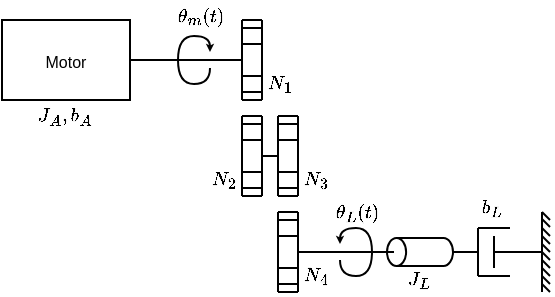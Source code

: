 <mxfile version="24.7.17">
  <diagram name="Page-1" id="2FFD3u_KHKUIrxKHSx97">
    <mxGraphModel dx="457" dy="242" grid="1" gridSize="2" guides="1" tooltips="1" connect="1" arrows="1" fold="1" page="1" pageScale="1" pageWidth="850" pageHeight="1100" background="none" math="1" shadow="0">
      <root>
        <mxCell id="0" />
        <mxCell id="1" parent="0" />
        <mxCell id="3f9o9FAvJz_zB1DB4lKE-58" style="edgeStyle=orthogonalEdgeStyle;rounded=0;orthogonalLoop=1;jettySize=auto;html=1;exitX=1;exitY=0.5;exitDx=0;exitDy=0;endArrow=none;endFill=0;" edge="1" parent="1" source="3f9o9FAvJz_zB1DB4lKE-1">
          <mxGeometry relative="1" as="geometry">
            <mxPoint x="360" y="140.034" as="targetPoint" />
          </mxGeometry>
        </mxCell>
        <mxCell id="3f9o9FAvJz_zB1DB4lKE-1" value="&lt;font style=&quot;font-size: 8px;&quot;&gt;Motor&lt;/font&gt;" style="rounded=0;whiteSpace=wrap;html=1;" vertex="1" parent="1">
          <mxGeometry x="240" y="120" width="64" height="40" as="geometry" />
        </mxCell>
        <mxCell id="3f9o9FAvJz_zB1DB4lKE-29" value="" style="endArrow=none;html=1;rounded=0;" edge="1" parent="1">
          <mxGeometry width="50" height="50" relative="1" as="geometry">
            <mxPoint x="360" y="160" as="sourcePoint" />
            <mxPoint x="360" y="120" as="targetPoint" />
          </mxGeometry>
        </mxCell>
        <mxCell id="3f9o9FAvJz_zB1DB4lKE-30" value="" style="endArrow=none;html=1;rounded=0;" edge="1" parent="1">
          <mxGeometry width="50" height="50" relative="1" as="geometry">
            <mxPoint x="370" y="160" as="sourcePoint" />
            <mxPoint x="370" y="120" as="targetPoint" />
          </mxGeometry>
        </mxCell>
        <mxCell id="3f9o9FAvJz_zB1DB4lKE-31" value="" style="endArrow=none;html=1;rounded=0;" edge="1" parent="1">
          <mxGeometry width="50" height="50" relative="1" as="geometry">
            <mxPoint x="370" y="160" as="sourcePoint" />
            <mxPoint x="360" y="160" as="targetPoint" />
          </mxGeometry>
        </mxCell>
        <mxCell id="3f9o9FAvJz_zB1DB4lKE-32" value="" style="endArrow=none;html=1;rounded=0;" edge="1" parent="1">
          <mxGeometry width="50" height="50" relative="1" as="geometry">
            <mxPoint x="370" y="120" as="sourcePoint" />
            <mxPoint x="360" y="120" as="targetPoint" />
          </mxGeometry>
        </mxCell>
        <mxCell id="3f9o9FAvJz_zB1DB4lKE-33" value="" style="endArrow=none;html=1;rounded=0;" edge="1" parent="1">
          <mxGeometry width="50" height="50" relative="1" as="geometry">
            <mxPoint x="360" y="132" as="sourcePoint" />
            <mxPoint x="370" y="132" as="targetPoint" />
          </mxGeometry>
        </mxCell>
        <mxCell id="3f9o9FAvJz_zB1DB4lKE-34" value="" style="endArrow=none;html=1;rounded=0;" edge="1" parent="1">
          <mxGeometry width="50" height="50" relative="1" as="geometry">
            <mxPoint x="360" y="156" as="sourcePoint" />
            <mxPoint x="370" y="156" as="targetPoint" />
          </mxGeometry>
        </mxCell>
        <mxCell id="3f9o9FAvJz_zB1DB4lKE-35" value="" style="endArrow=none;html=1;rounded=0;" edge="1" parent="1">
          <mxGeometry width="50" height="50" relative="1" as="geometry">
            <mxPoint x="360" y="124" as="sourcePoint" />
            <mxPoint x="370" y="124" as="targetPoint" />
          </mxGeometry>
        </mxCell>
        <mxCell id="3f9o9FAvJz_zB1DB4lKE-36" value="" style="endArrow=none;html=1;rounded=0;" edge="1" parent="1">
          <mxGeometry width="50" height="50" relative="1" as="geometry">
            <mxPoint x="360" y="208" as="sourcePoint" />
            <mxPoint x="360" y="168" as="targetPoint" />
          </mxGeometry>
        </mxCell>
        <mxCell id="3f9o9FAvJz_zB1DB4lKE-37" value="" style="endArrow=none;html=1;rounded=0;" edge="1" parent="1">
          <mxGeometry width="50" height="50" relative="1" as="geometry">
            <mxPoint x="370" y="208" as="sourcePoint" />
            <mxPoint x="370" y="168" as="targetPoint" />
          </mxGeometry>
        </mxCell>
        <mxCell id="3f9o9FAvJz_zB1DB4lKE-38" value="" style="endArrow=none;html=1;rounded=0;" edge="1" parent="1">
          <mxGeometry width="50" height="50" relative="1" as="geometry">
            <mxPoint x="370" y="208" as="sourcePoint" />
            <mxPoint x="360" y="208" as="targetPoint" />
          </mxGeometry>
        </mxCell>
        <mxCell id="3f9o9FAvJz_zB1DB4lKE-39" value="" style="endArrow=none;html=1;rounded=0;" edge="1" parent="1">
          <mxGeometry width="50" height="50" relative="1" as="geometry">
            <mxPoint x="370" y="168" as="sourcePoint" />
            <mxPoint x="360" y="168" as="targetPoint" />
          </mxGeometry>
        </mxCell>
        <mxCell id="3f9o9FAvJz_zB1DB4lKE-40" value="" style="endArrow=none;html=1;rounded=0;" edge="1" parent="1">
          <mxGeometry width="50" height="50" relative="1" as="geometry">
            <mxPoint x="360" y="180" as="sourcePoint" />
            <mxPoint x="370" y="180" as="targetPoint" />
          </mxGeometry>
        </mxCell>
        <mxCell id="3f9o9FAvJz_zB1DB4lKE-41" value="" style="endArrow=none;html=1;rounded=0;" edge="1" parent="1">
          <mxGeometry width="50" height="50" relative="1" as="geometry">
            <mxPoint x="360" y="204" as="sourcePoint" />
            <mxPoint x="370" y="204" as="targetPoint" />
          </mxGeometry>
        </mxCell>
        <mxCell id="3f9o9FAvJz_zB1DB4lKE-42" value="" style="endArrow=none;html=1;rounded=0;" edge="1" parent="1">
          <mxGeometry width="50" height="50" relative="1" as="geometry">
            <mxPoint x="360" y="172" as="sourcePoint" />
            <mxPoint x="370" y="172" as="targetPoint" />
          </mxGeometry>
        </mxCell>
        <mxCell id="3f9o9FAvJz_zB1DB4lKE-43" value="" style="endArrow=none;html=1;rounded=0;" edge="1" parent="1">
          <mxGeometry width="50" height="50" relative="1" as="geometry">
            <mxPoint x="378" y="208" as="sourcePoint" />
            <mxPoint x="378" y="168" as="targetPoint" />
          </mxGeometry>
        </mxCell>
        <mxCell id="3f9o9FAvJz_zB1DB4lKE-44" value="" style="endArrow=none;html=1;rounded=0;" edge="1" parent="1">
          <mxGeometry width="50" height="50" relative="1" as="geometry">
            <mxPoint x="388" y="208" as="sourcePoint" />
            <mxPoint x="388" y="168" as="targetPoint" />
          </mxGeometry>
        </mxCell>
        <mxCell id="3f9o9FAvJz_zB1DB4lKE-45" value="" style="endArrow=none;html=1;rounded=0;" edge="1" parent="1">
          <mxGeometry width="50" height="50" relative="1" as="geometry">
            <mxPoint x="388" y="208" as="sourcePoint" />
            <mxPoint x="378" y="208" as="targetPoint" />
          </mxGeometry>
        </mxCell>
        <mxCell id="3f9o9FAvJz_zB1DB4lKE-46" value="" style="endArrow=none;html=1;rounded=0;" edge="1" parent="1">
          <mxGeometry width="50" height="50" relative="1" as="geometry">
            <mxPoint x="388" y="168" as="sourcePoint" />
            <mxPoint x="378" y="168" as="targetPoint" />
          </mxGeometry>
        </mxCell>
        <mxCell id="3f9o9FAvJz_zB1DB4lKE-47" value="" style="endArrow=none;html=1;rounded=0;" edge="1" parent="1">
          <mxGeometry width="50" height="50" relative="1" as="geometry">
            <mxPoint x="378" y="180" as="sourcePoint" />
            <mxPoint x="388" y="180" as="targetPoint" />
          </mxGeometry>
        </mxCell>
        <mxCell id="3f9o9FAvJz_zB1DB4lKE-48" value="" style="endArrow=none;html=1;rounded=0;" edge="1" parent="1">
          <mxGeometry width="50" height="50" relative="1" as="geometry">
            <mxPoint x="378" y="204" as="sourcePoint" />
            <mxPoint x="388" y="204" as="targetPoint" />
          </mxGeometry>
        </mxCell>
        <mxCell id="3f9o9FAvJz_zB1DB4lKE-49" value="" style="endArrow=none;html=1;rounded=0;" edge="1" parent="1">
          <mxGeometry width="50" height="50" relative="1" as="geometry">
            <mxPoint x="378" y="172" as="sourcePoint" />
            <mxPoint x="388" y="172" as="targetPoint" />
          </mxGeometry>
        </mxCell>
        <mxCell id="3f9o9FAvJz_zB1DB4lKE-57" value="" style="endArrow=none;html=1;rounded=0;" edge="1" parent="1">
          <mxGeometry width="50" height="50" relative="1" as="geometry">
            <mxPoint x="360" y="148" as="sourcePoint" />
            <mxPoint x="370" y="148" as="targetPoint" />
          </mxGeometry>
        </mxCell>
        <mxCell id="3f9o9FAvJz_zB1DB4lKE-59" style="edgeStyle=orthogonalEdgeStyle;rounded=0;orthogonalLoop=1;jettySize=auto;html=1;endArrow=none;endFill=0;" edge="1" parent="1">
          <mxGeometry relative="1" as="geometry">
            <mxPoint x="378" y="188" as="targetPoint" />
            <mxPoint x="370" y="188" as="sourcePoint" />
          </mxGeometry>
        </mxCell>
        <mxCell id="3f9o9FAvJz_zB1DB4lKE-60" value="" style="endArrow=none;html=1;rounded=0;" edge="1" parent="1">
          <mxGeometry width="50" height="50" relative="1" as="geometry">
            <mxPoint x="378" y="196" as="sourcePoint" />
            <mxPoint x="388" y="196" as="targetPoint" />
          </mxGeometry>
        </mxCell>
        <mxCell id="3f9o9FAvJz_zB1DB4lKE-61" value="" style="endArrow=none;html=1;rounded=0;" edge="1" parent="1">
          <mxGeometry width="50" height="50" relative="1" as="geometry">
            <mxPoint x="360" y="196" as="sourcePoint" />
            <mxPoint x="370" y="196" as="targetPoint" />
          </mxGeometry>
        </mxCell>
        <mxCell id="3f9o9FAvJz_zB1DB4lKE-62" value="" style="endArrow=none;html=1;rounded=0;" edge="1" parent="1">
          <mxGeometry width="50" height="50" relative="1" as="geometry">
            <mxPoint x="360" y="160" as="sourcePoint" />
            <mxPoint x="360" y="120" as="targetPoint" />
          </mxGeometry>
        </mxCell>
        <mxCell id="3f9o9FAvJz_zB1DB4lKE-63" value="" style="endArrow=none;html=1;rounded=0;" edge="1" parent="1">
          <mxGeometry width="50" height="50" relative="1" as="geometry">
            <mxPoint x="370" y="160" as="sourcePoint" />
            <mxPoint x="370" y="120" as="targetPoint" />
          </mxGeometry>
        </mxCell>
        <mxCell id="3f9o9FAvJz_zB1DB4lKE-64" value="" style="endArrow=none;html=1;rounded=0;" edge="1" parent="1">
          <mxGeometry width="50" height="50" relative="1" as="geometry">
            <mxPoint x="370" y="160" as="sourcePoint" />
            <mxPoint x="360" y="160" as="targetPoint" />
          </mxGeometry>
        </mxCell>
        <mxCell id="3f9o9FAvJz_zB1DB4lKE-65" value="" style="endArrow=none;html=1;rounded=0;" edge="1" parent="1">
          <mxGeometry width="50" height="50" relative="1" as="geometry">
            <mxPoint x="370" y="120" as="sourcePoint" />
            <mxPoint x="360" y="120" as="targetPoint" />
          </mxGeometry>
        </mxCell>
        <mxCell id="3f9o9FAvJz_zB1DB4lKE-66" value="" style="endArrow=none;html=1;rounded=0;" edge="1" parent="1">
          <mxGeometry width="50" height="50" relative="1" as="geometry">
            <mxPoint x="360" y="132" as="sourcePoint" />
            <mxPoint x="370" y="132" as="targetPoint" />
          </mxGeometry>
        </mxCell>
        <mxCell id="3f9o9FAvJz_zB1DB4lKE-67" value="" style="endArrow=none;html=1;rounded=0;" edge="1" parent="1">
          <mxGeometry width="50" height="50" relative="1" as="geometry">
            <mxPoint x="360" y="156" as="sourcePoint" />
            <mxPoint x="370" y="156" as="targetPoint" />
          </mxGeometry>
        </mxCell>
        <mxCell id="3f9o9FAvJz_zB1DB4lKE-68" value="" style="endArrow=none;html=1;rounded=0;" edge="1" parent="1">
          <mxGeometry width="50" height="50" relative="1" as="geometry">
            <mxPoint x="360" y="124" as="sourcePoint" />
            <mxPoint x="370" y="124" as="targetPoint" />
          </mxGeometry>
        </mxCell>
        <mxCell id="3f9o9FAvJz_zB1DB4lKE-69" value="" style="endArrow=none;html=1;rounded=0;" edge="1" parent="1">
          <mxGeometry width="50" height="50" relative="1" as="geometry">
            <mxPoint x="360" y="148" as="sourcePoint" />
            <mxPoint x="370" y="148" as="targetPoint" />
          </mxGeometry>
        </mxCell>
        <mxCell id="3f9o9FAvJz_zB1DB4lKE-70" value="" style="endArrow=none;html=1;rounded=0;" edge="1" parent="1">
          <mxGeometry width="50" height="50" relative="1" as="geometry">
            <mxPoint x="378" y="256" as="sourcePoint" />
            <mxPoint x="378" y="216" as="targetPoint" />
          </mxGeometry>
        </mxCell>
        <mxCell id="3f9o9FAvJz_zB1DB4lKE-71" value="" style="endArrow=none;html=1;rounded=0;" edge="1" parent="1">
          <mxGeometry width="50" height="50" relative="1" as="geometry">
            <mxPoint x="388" y="256" as="sourcePoint" />
            <mxPoint x="388" y="216" as="targetPoint" />
          </mxGeometry>
        </mxCell>
        <mxCell id="3f9o9FAvJz_zB1DB4lKE-72" value="" style="endArrow=none;html=1;rounded=0;" edge="1" parent="1">
          <mxGeometry width="50" height="50" relative="1" as="geometry">
            <mxPoint x="388" y="256" as="sourcePoint" />
            <mxPoint x="378" y="256" as="targetPoint" />
          </mxGeometry>
        </mxCell>
        <mxCell id="3f9o9FAvJz_zB1DB4lKE-73" value="" style="endArrow=none;html=1;rounded=0;" edge="1" parent="1">
          <mxGeometry width="50" height="50" relative="1" as="geometry">
            <mxPoint x="388" y="216" as="sourcePoint" />
            <mxPoint x="378" y="216" as="targetPoint" />
          </mxGeometry>
        </mxCell>
        <mxCell id="3f9o9FAvJz_zB1DB4lKE-74" value="" style="endArrow=none;html=1;rounded=0;" edge="1" parent="1">
          <mxGeometry width="50" height="50" relative="1" as="geometry">
            <mxPoint x="378" y="228" as="sourcePoint" />
            <mxPoint x="388" y="228" as="targetPoint" />
          </mxGeometry>
        </mxCell>
        <mxCell id="3f9o9FAvJz_zB1DB4lKE-75" value="" style="endArrow=none;html=1;rounded=0;" edge="1" parent="1">
          <mxGeometry width="50" height="50" relative="1" as="geometry">
            <mxPoint x="378" y="252" as="sourcePoint" />
            <mxPoint x="388" y="252" as="targetPoint" />
          </mxGeometry>
        </mxCell>
        <mxCell id="3f9o9FAvJz_zB1DB4lKE-76" value="" style="endArrow=none;html=1;rounded=0;" edge="1" parent="1">
          <mxGeometry width="50" height="50" relative="1" as="geometry">
            <mxPoint x="378" y="220" as="sourcePoint" />
            <mxPoint x="388" y="220" as="targetPoint" />
          </mxGeometry>
        </mxCell>
        <mxCell id="3f9o9FAvJz_zB1DB4lKE-77" value="" style="endArrow=none;html=1;rounded=0;" edge="1" parent="1">
          <mxGeometry width="50" height="50" relative="1" as="geometry">
            <mxPoint x="378" y="244" as="sourcePoint" />
            <mxPoint x="388" y="244" as="targetPoint" />
          </mxGeometry>
        </mxCell>
        <mxCell id="3f9o9FAvJz_zB1DB4lKE-78" value="&lt;span style=&quot;font-size: 8px;&quot;&gt;$$J_A,b_A$$&lt;/span&gt;" style="text;html=1;align=center;verticalAlign=middle;whiteSpace=wrap;rounded=0;" vertex="1" parent="1">
          <mxGeometry x="252" y="160" width="40" height="16" as="geometry" />
        </mxCell>
        <mxCell id="3f9o9FAvJz_zB1DB4lKE-79" value="&lt;span style=&quot;font-size: 8px;&quot;&gt;$$N_1$$&lt;/span&gt;" style="text;html=1;align=center;verticalAlign=middle;whiteSpace=wrap;rounded=0;" vertex="1" parent="1">
          <mxGeometry x="370" y="144" width="18" height="16" as="geometry" />
        </mxCell>
        <mxCell id="3f9o9FAvJz_zB1DB4lKE-80" value="&lt;span style=&quot;font-size: 8px;&quot;&gt;$$N_2$$&lt;/span&gt;" style="text;html=1;align=center;verticalAlign=middle;whiteSpace=wrap;rounded=0;" vertex="1" parent="1">
          <mxGeometry x="342" y="192" width="18" height="16" as="geometry" />
        </mxCell>
        <mxCell id="3f9o9FAvJz_zB1DB4lKE-81" value="&lt;span style=&quot;font-size: 8px;&quot;&gt;$$N_4$$&lt;/span&gt;" style="text;html=1;align=center;verticalAlign=middle;whiteSpace=wrap;rounded=0;" vertex="1" parent="1">
          <mxGeometry x="388" y="240" width="18" height="16" as="geometry" />
        </mxCell>
        <mxCell id="3f9o9FAvJz_zB1DB4lKE-82" value="&lt;span style=&quot;font-size: 8px;&quot;&gt;$$N_3$$&lt;/span&gt;" style="text;html=1;align=center;verticalAlign=middle;whiteSpace=wrap;rounded=0;" vertex="1" parent="1">
          <mxGeometry x="388" y="192" width="18" height="16" as="geometry" />
        </mxCell>
        <mxCell id="3f9o9FAvJz_zB1DB4lKE-83" value="" style="shape=cylinder3;whiteSpace=wrap;html=1;boundedLbl=1;backgroundOutline=1;size=4.777;rotation=-90;" vertex="1" parent="1">
          <mxGeometry x="442" y="219.5" width="14" height="33" as="geometry" />
        </mxCell>
        <mxCell id="3f9o9FAvJz_zB1DB4lKE-85" value="&lt;span style=&quot;font-size: 8px;&quot;&gt;$$J_L$$&lt;/span&gt;" style="text;html=1;align=center;verticalAlign=middle;whiteSpace=wrap;rounded=0;" vertex="1" parent="1">
          <mxGeometry x="440" y="244" width="18" height="12" as="geometry" />
        </mxCell>
        <mxCell id="3f9o9FAvJz_zB1DB4lKE-86" value="" style="endArrow=none;html=1;rounded=0;entryX=0.5;entryY=0.106;entryDx=0;entryDy=0;entryPerimeter=0;" edge="1" parent="1" target="3f9o9FAvJz_zB1DB4lKE-83">
          <mxGeometry width="50" height="50" relative="1" as="geometry">
            <mxPoint x="388" y="236" as="sourcePoint" />
            <mxPoint x="420" y="236" as="targetPoint" />
          </mxGeometry>
        </mxCell>
        <mxCell id="3f9o9FAvJz_zB1DB4lKE-87" value="" style="endArrow=none;html=1;rounded=0;exitX=0.5;exitY=1;exitDx=0;exitDy=0;exitPerimeter=0;" edge="1" parent="1" source="3f9o9FAvJz_zB1DB4lKE-83">
          <mxGeometry width="50" height="50" relative="1" as="geometry">
            <mxPoint x="454" y="284" as="sourcePoint" />
            <mxPoint x="478" y="236" as="targetPoint" />
          </mxGeometry>
        </mxCell>
        <mxCell id="3f9o9FAvJz_zB1DB4lKE-88" value="" style="endArrow=none;html=1;rounded=0;" edge="1" parent="1">
          <mxGeometry width="50" height="50" relative="1" as="geometry">
            <mxPoint x="478" y="224" as="sourcePoint" />
            <mxPoint x="478" y="248" as="targetPoint" />
          </mxGeometry>
        </mxCell>
        <mxCell id="3f9o9FAvJz_zB1DB4lKE-89" value="" style="endArrow=none;html=1;rounded=0;" edge="1" parent="1">
          <mxGeometry width="50" height="50" relative="1" as="geometry">
            <mxPoint x="486" y="228" as="sourcePoint" />
            <mxPoint x="486" y="244" as="targetPoint" />
          </mxGeometry>
        </mxCell>
        <mxCell id="3f9o9FAvJz_zB1DB4lKE-90" value="" style="endArrow=none;html=1;rounded=0;" edge="1" parent="1">
          <mxGeometry width="50" height="50" relative="1" as="geometry">
            <mxPoint x="494" y="248" as="sourcePoint" />
            <mxPoint x="478" y="248" as="targetPoint" />
          </mxGeometry>
        </mxCell>
        <mxCell id="3f9o9FAvJz_zB1DB4lKE-91" value="" style="endArrow=none;html=1;rounded=0;" edge="1" parent="1">
          <mxGeometry width="50" height="50" relative="1" as="geometry">
            <mxPoint x="494" y="224" as="sourcePoint" />
            <mxPoint x="478" y="224" as="targetPoint" />
          </mxGeometry>
        </mxCell>
        <mxCell id="3f9o9FAvJz_zB1DB4lKE-92" value="" style="endArrow=none;html=1;rounded=0;" edge="1" parent="1">
          <mxGeometry width="50" height="50" relative="1" as="geometry">
            <mxPoint x="486" y="236" as="sourcePoint" />
            <mxPoint x="510" y="236" as="targetPoint" />
          </mxGeometry>
        </mxCell>
        <mxCell id="3f9o9FAvJz_zB1DB4lKE-93" value="" style="endArrow=none;html=1;rounded=0;" edge="1" parent="1">
          <mxGeometry width="50" height="50" relative="1" as="geometry">
            <mxPoint x="510" y="256" as="sourcePoint" />
            <mxPoint x="510" y="216" as="targetPoint" />
          </mxGeometry>
        </mxCell>
        <mxCell id="3f9o9FAvJz_zB1DB4lKE-94" value="" style="endArrow=none;html=1;rounded=0;" edge="1" parent="1">
          <mxGeometry width="50" height="50" relative="1" as="geometry">
            <mxPoint x="514" y="220" as="sourcePoint" />
            <mxPoint x="510" y="216" as="targetPoint" />
          </mxGeometry>
        </mxCell>
        <mxCell id="3f9o9FAvJz_zB1DB4lKE-95" value="" style="endArrow=none;html=1;rounded=0;" edge="1" parent="1">
          <mxGeometry width="50" height="50" relative="1" as="geometry">
            <mxPoint x="514" y="228" as="sourcePoint" />
            <mxPoint x="510" y="224" as="targetPoint" />
            <Array as="points" />
          </mxGeometry>
        </mxCell>
        <mxCell id="3f9o9FAvJz_zB1DB4lKE-96" value="" style="endArrow=none;html=1;rounded=0;" edge="1" parent="1">
          <mxGeometry width="50" height="50" relative="1" as="geometry">
            <mxPoint x="514" y="236" as="sourcePoint" />
            <mxPoint x="510" y="232" as="targetPoint" />
          </mxGeometry>
        </mxCell>
        <mxCell id="3f9o9FAvJz_zB1DB4lKE-97" value="" style="endArrow=none;html=1;rounded=0;" edge="1" parent="1">
          <mxGeometry width="50" height="50" relative="1" as="geometry">
            <mxPoint x="514" y="256" as="sourcePoint" />
            <mxPoint x="510" y="252" as="targetPoint" />
          </mxGeometry>
        </mxCell>
        <mxCell id="3f9o9FAvJz_zB1DB4lKE-98" value="" style="endArrow=none;html=1;rounded=0;" edge="1" parent="1">
          <mxGeometry width="50" height="50" relative="1" as="geometry">
            <mxPoint x="514" y="244" as="sourcePoint" />
            <mxPoint x="510" y="240" as="targetPoint" />
          </mxGeometry>
        </mxCell>
        <mxCell id="3f9o9FAvJz_zB1DB4lKE-99" value="" style="endArrow=none;html=1;rounded=0;" edge="1" parent="1">
          <mxGeometry width="50" height="50" relative="1" as="geometry">
            <mxPoint x="514" y="252" as="sourcePoint" />
            <mxPoint x="510" y="248" as="targetPoint" />
          </mxGeometry>
        </mxCell>
        <mxCell id="3f9o9FAvJz_zB1DB4lKE-100" value="" style="endArrow=none;html=1;rounded=0;" edge="1" parent="1">
          <mxGeometry width="50" height="50" relative="1" as="geometry">
            <mxPoint x="514" y="248" as="sourcePoint" />
            <mxPoint x="510" y="244" as="targetPoint" />
          </mxGeometry>
        </mxCell>
        <mxCell id="3f9o9FAvJz_zB1DB4lKE-101" value="" style="endArrow=none;html=1;rounded=0;" edge="1" parent="1">
          <mxGeometry width="50" height="50" relative="1" as="geometry">
            <mxPoint x="514" y="223.5" as="sourcePoint" />
            <mxPoint x="510" y="219.5" as="targetPoint" />
          </mxGeometry>
        </mxCell>
        <mxCell id="3f9o9FAvJz_zB1DB4lKE-102" value="" style="endArrow=none;html=1;rounded=0;" edge="1" parent="1">
          <mxGeometry width="50" height="50" relative="1" as="geometry">
            <mxPoint x="514" y="232" as="sourcePoint" />
            <mxPoint x="510" y="228" as="targetPoint" />
          </mxGeometry>
        </mxCell>
        <mxCell id="3f9o9FAvJz_zB1DB4lKE-103" value="" style="endArrow=none;html=1;rounded=0;" edge="1" parent="1">
          <mxGeometry width="50" height="50" relative="1" as="geometry">
            <mxPoint x="514" y="240" as="sourcePoint" />
            <mxPoint x="510" y="236" as="targetPoint" />
          </mxGeometry>
        </mxCell>
        <mxCell id="3f9o9FAvJz_zB1DB4lKE-104" value="&lt;span style=&quot;font-size: 8px;&quot;&gt;$$b_L$$&lt;/span&gt;" style="text;html=1;align=center;verticalAlign=middle;whiteSpace=wrap;rounded=0;" vertex="1" parent="1">
          <mxGeometry x="476" y="207.5" width="18" height="12" as="geometry" />
        </mxCell>
        <mxCell id="3f9o9FAvJz_zB1DB4lKE-108" value="" style="curved=1;endArrow=classic;html=1;rounded=0;endSize=1;" edge="1" parent="1">
          <mxGeometry width="50" height="50" relative="1" as="geometry">
            <mxPoint x="344" y="144" as="sourcePoint" />
            <mxPoint x="344" y="136" as="targetPoint" />
            <Array as="points">
              <mxPoint x="344" y="152" />
              <mxPoint x="328" y="152" />
              <mxPoint x="328" y="128" />
              <mxPoint x="344" y="128" />
            </Array>
          </mxGeometry>
        </mxCell>
        <mxCell id="3f9o9FAvJz_zB1DB4lKE-109" value="" style="curved=1;endArrow=classic;html=1;rounded=0;endSize=1;" edge="1" parent="1">
          <mxGeometry width="50" height="50" relative="1" as="geometry">
            <mxPoint x="409" y="240" as="sourcePoint" />
            <mxPoint x="409" y="232" as="targetPoint" />
            <Array as="points">
              <mxPoint x="409" y="248" />
              <mxPoint x="425" y="248" />
              <mxPoint x="425" y="224" />
              <mxPoint x="409" y="224" />
            </Array>
          </mxGeometry>
        </mxCell>
        <mxCell id="3f9o9FAvJz_zB1DB4lKE-113" value="$$\theta_m(t)$$" style="text;html=1;align=center;verticalAlign=middle;whiteSpace=wrap;rounded=0;fontSize=8;" vertex="1" parent="1">
          <mxGeometry x="328" y="110" width="24" height="16" as="geometry" />
        </mxCell>
        <mxCell id="3f9o9FAvJz_zB1DB4lKE-114" value="$$\theta_L(t)$$" style="text;html=1;align=center;verticalAlign=middle;whiteSpace=wrap;rounded=0;fontSize=8;" vertex="1" parent="1">
          <mxGeometry x="406" y="207.5" width="24" height="16" as="geometry" />
        </mxCell>
      </root>
    </mxGraphModel>
  </diagram>
</mxfile>
